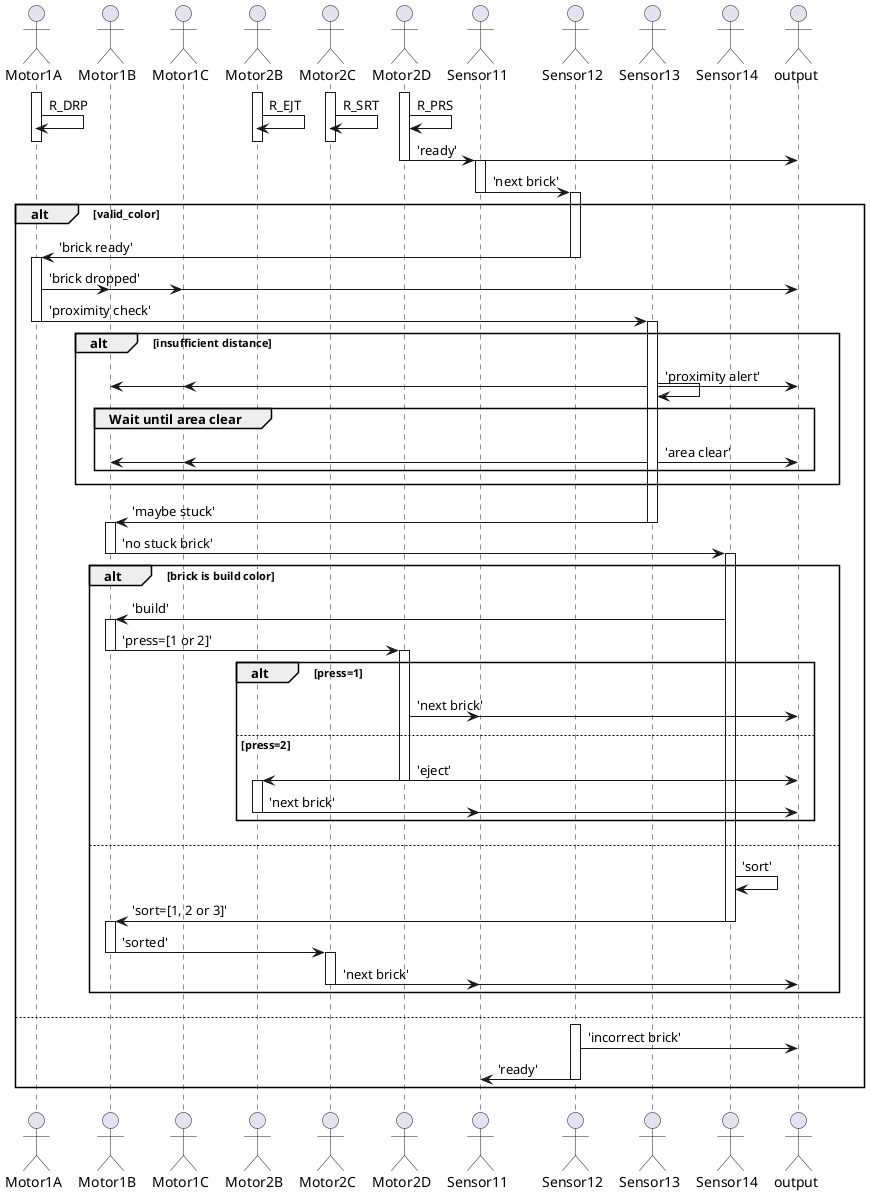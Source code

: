 @startuml
!pragma teoz true
actor Motor1A as 1A
actor Motor1B as 1B
actor Motor1C as 1C
actor Motor2B as 2B
actor Motor2C as 2C
actor Motor2D as 2D
actor Sensor11 as 11
actor Sensor12 as 12
actor Sensor13 as 13
actor Sensor14 as 14
actor output as out

activate 1A
activate 2B
activate 2C
activate 2D
1A -> 1A : R_DRP
& 2B -> 2B : R_EJT
& 2C -> 2C : R_SRT
& 2D -> 2D : R_PRS
deactivate 1A
deactivate 2B
deactivate 2C
2D -> 11 ++ : 'ready'
& 2D -> out 
deactivate 2D
11 -> 12 ++ : 'next brick'
deactivate 11

alt valid_color
	12->1A ++ : 'brick ready'
	deactivate 12
	1A -> out : 'brick dropped'
	& 1A -> 1B
	& 1A -> 1C
	1A -> 13 ++ : 'proximity check'
	deactivate 1A
	alt insufficient distance
		13 -> out : 'proximity alert'
		& 13 -> 1B 
		& 13 -> 1C 
		& 13 -> 13 
		group Wait until area clear
			13 -> out : 'area clear'
			& 13 -> 1B
			& 13 -> 1C 
		end
	end
	13 -> 1B ++ : 'maybe stuck'
	deactivate 13
	1B -> 14 ++ : 'no stuck brick'
	deactivate 1B
	alt brick is build color
		14 -> 1B ++ : 'build'
		1B -> 2D ++ : 'press=[1 or 2]'
		deactivate 1B
		alt press=1
			2D -> out : 'next brick'
			& 2D -> 11
		else press=2
			2D -> out : 'eject'
			& 2D -> 2B ++
			deactivate 2D
			2B -> 11 : 'next brick'
			& 2B -> out
			deactivate 2B
		end
		
	else
		14 -> 14 : 'sort'
		14 -> 1B ++ : 'sort=[1, 2 or 3]'
		deactivate 14
		1B -> 2C ++ : 'sorted'
		deactivate 1B 
		2C -> 11 : 'next brick'
		& 2C -> out
		deactivate 2C 
	end

else
	activate 12
	12->out : 'incorrect brick'
	12-> 11 : 'ready'
	deactivate 12
end


@enduml